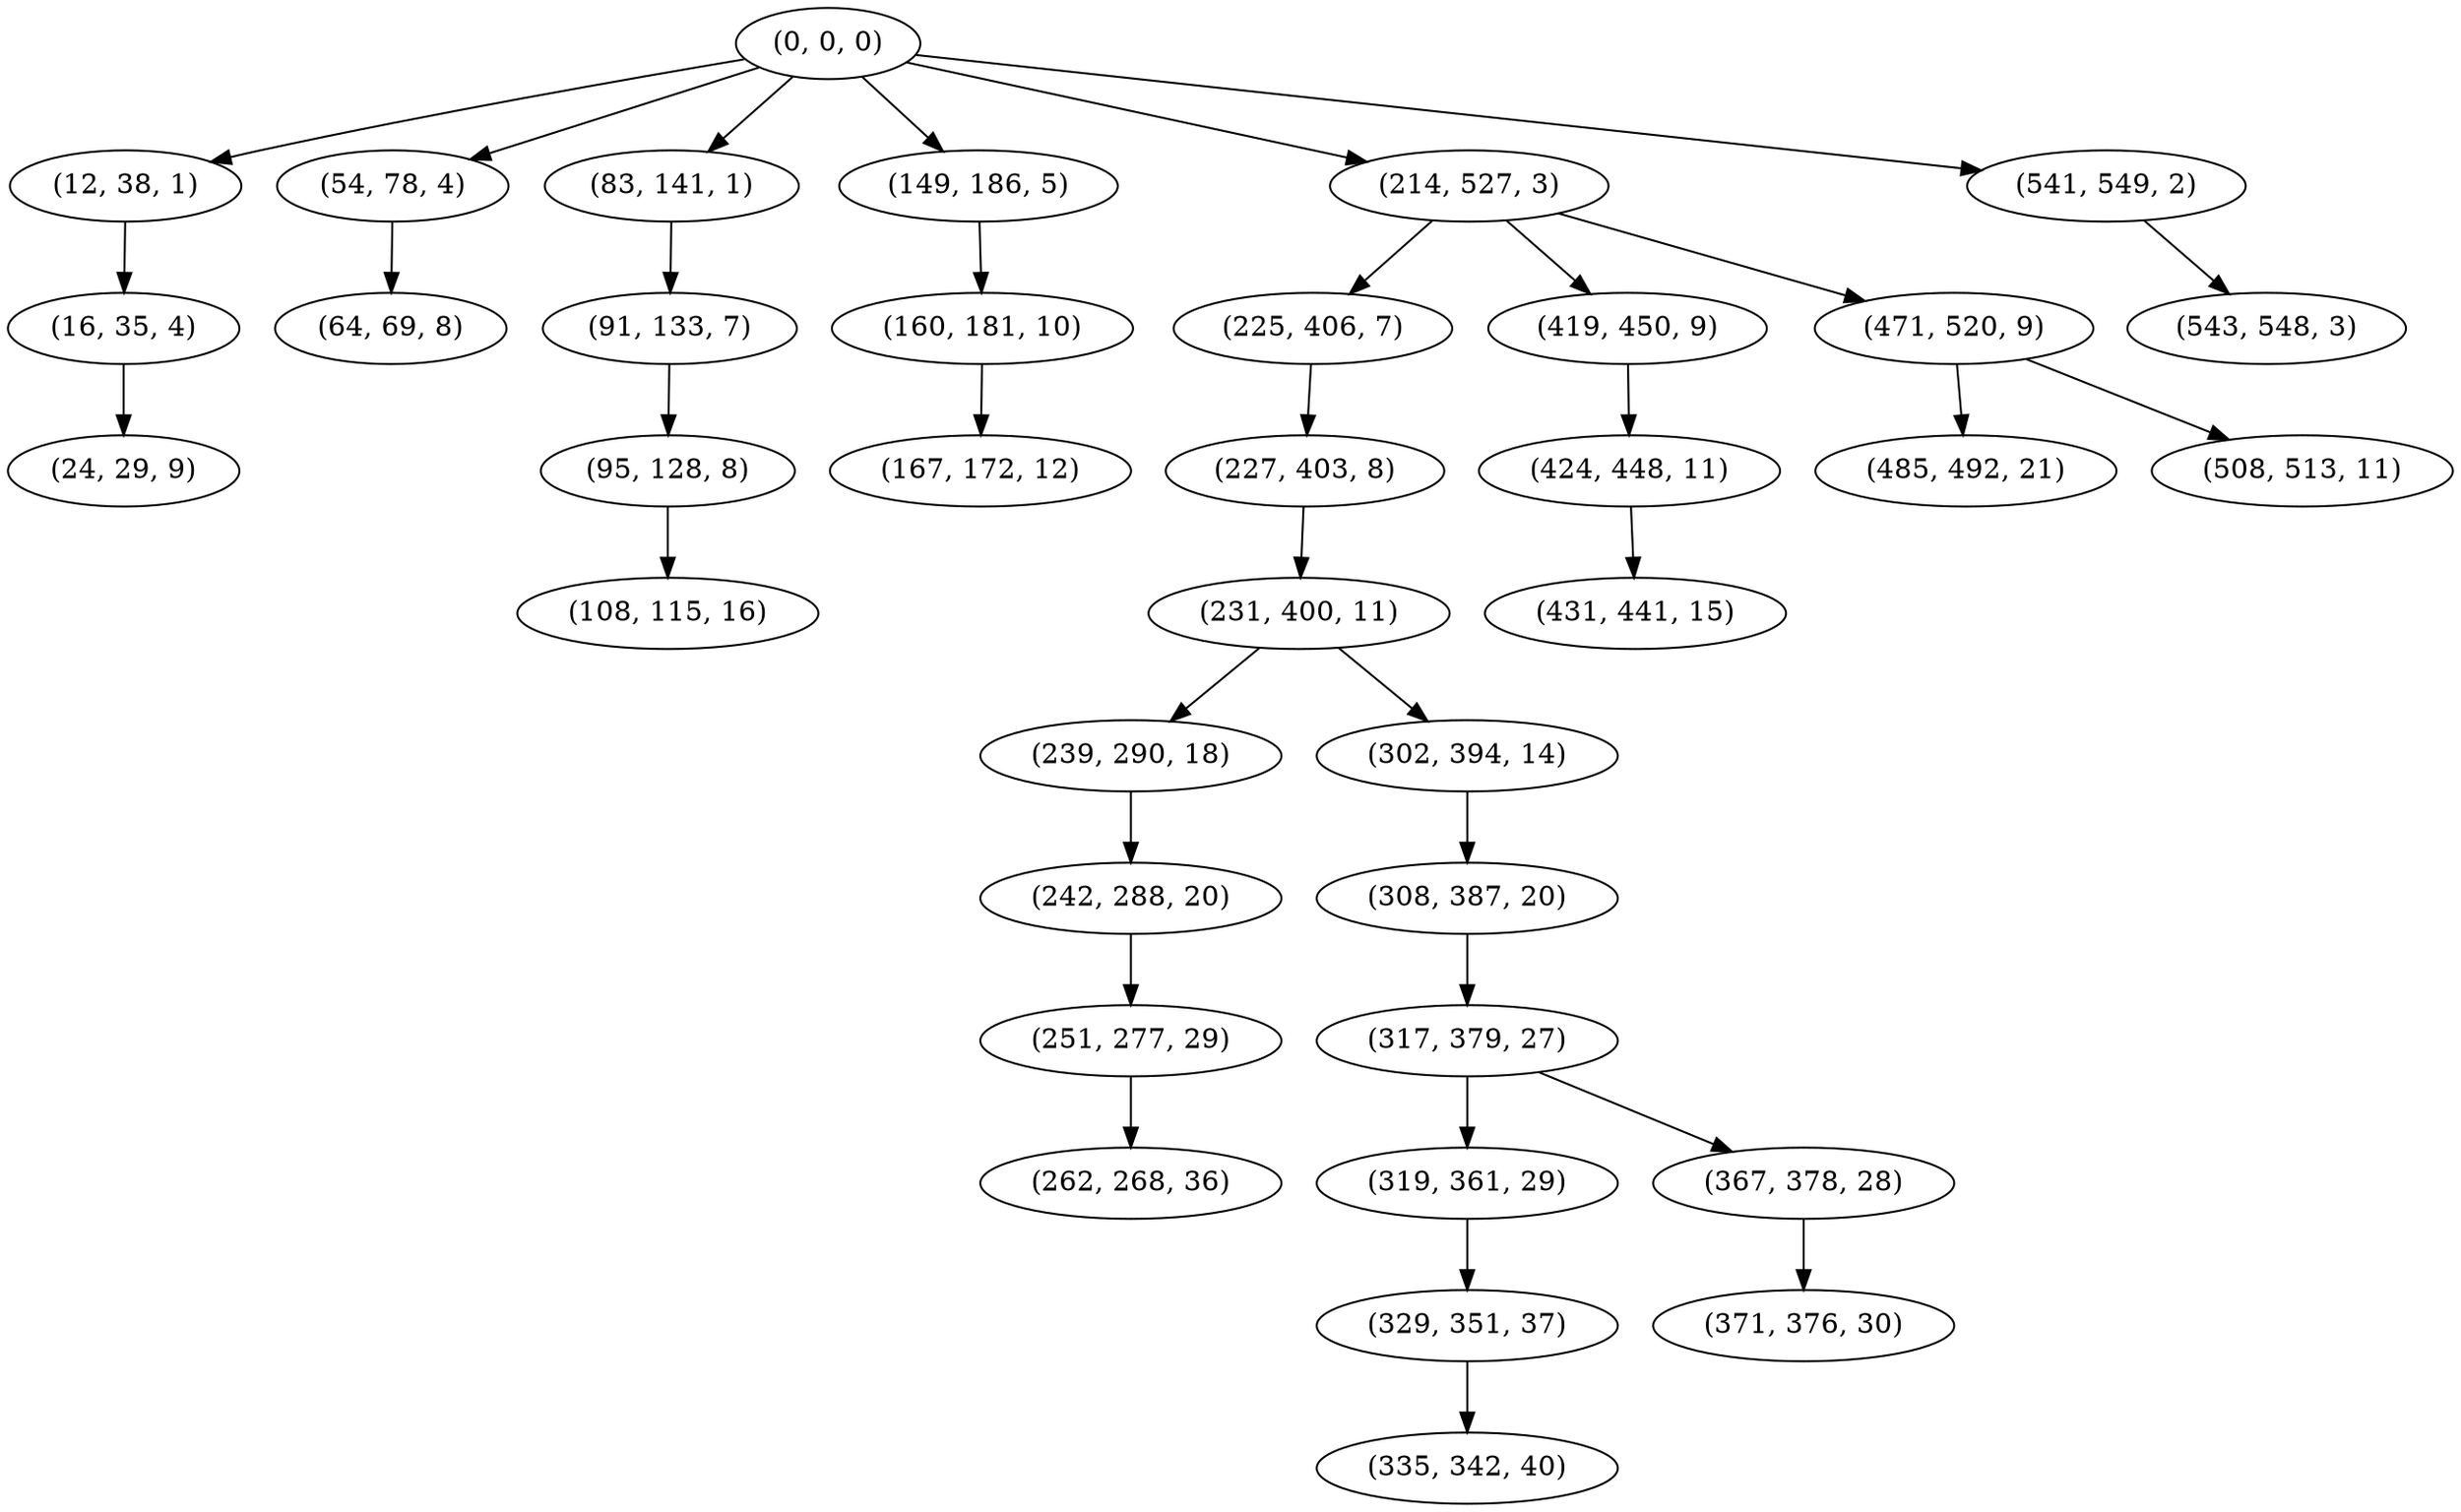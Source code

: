 digraph tree {
    "(0, 0, 0)";
    "(12, 38, 1)";
    "(16, 35, 4)";
    "(24, 29, 9)";
    "(54, 78, 4)";
    "(64, 69, 8)";
    "(83, 141, 1)";
    "(91, 133, 7)";
    "(95, 128, 8)";
    "(108, 115, 16)";
    "(149, 186, 5)";
    "(160, 181, 10)";
    "(167, 172, 12)";
    "(214, 527, 3)";
    "(225, 406, 7)";
    "(227, 403, 8)";
    "(231, 400, 11)";
    "(239, 290, 18)";
    "(242, 288, 20)";
    "(251, 277, 29)";
    "(262, 268, 36)";
    "(302, 394, 14)";
    "(308, 387, 20)";
    "(317, 379, 27)";
    "(319, 361, 29)";
    "(329, 351, 37)";
    "(335, 342, 40)";
    "(367, 378, 28)";
    "(371, 376, 30)";
    "(419, 450, 9)";
    "(424, 448, 11)";
    "(431, 441, 15)";
    "(471, 520, 9)";
    "(485, 492, 21)";
    "(508, 513, 11)";
    "(541, 549, 2)";
    "(543, 548, 3)";
    "(0, 0, 0)" -> "(12, 38, 1)";
    "(0, 0, 0)" -> "(54, 78, 4)";
    "(0, 0, 0)" -> "(83, 141, 1)";
    "(0, 0, 0)" -> "(149, 186, 5)";
    "(0, 0, 0)" -> "(214, 527, 3)";
    "(0, 0, 0)" -> "(541, 549, 2)";
    "(12, 38, 1)" -> "(16, 35, 4)";
    "(16, 35, 4)" -> "(24, 29, 9)";
    "(54, 78, 4)" -> "(64, 69, 8)";
    "(83, 141, 1)" -> "(91, 133, 7)";
    "(91, 133, 7)" -> "(95, 128, 8)";
    "(95, 128, 8)" -> "(108, 115, 16)";
    "(149, 186, 5)" -> "(160, 181, 10)";
    "(160, 181, 10)" -> "(167, 172, 12)";
    "(214, 527, 3)" -> "(225, 406, 7)";
    "(214, 527, 3)" -> "(419, 450, 9)";
    "(214, 527, 3)" -> "(471, 520, 9)";
    "(225, 406, 7)" -> "(227, 403, 8)";
    "(227, 403, 8)" -> "(231, 400, 11)";
    "(231, 400, 11)" -> "(239, 290, 18)";
    "(231, 400, 11)" -> "(302, 394, 14)";
    "(239, 290, 18)" -> "(242, 288, 20)";
    "(242, 288, 20)" -> "(251, 277, 29)";
    "(251, 277, 29)" -> "(262, 268, 36)";
    "(302, 394, 14)" -> "(308, 387, 20)";
    "(308, 387, 20)" -> "(317, 379, 27)";
    "(317, 379, 27)" -> "(319, 361, 29)";
    "(317, 379, 27)" -> "(367, 378, 28)";
    "(319, 361, 29)" -> "(329, 351, 37)";
    "(329, 351, 37)" -> "(335, 342, 40)";
    "(367, 378, 28)" -> "(371, 376, 30)";
    "(419, 450, 9)" -> "(424, 448, 11)";
    "(424, 448, 11)" -> "(431, 441, 15)";
    "(471, 520, 9)" -> "(485, 492, 21)";
    "(471, 520, 9)" -> "(508, 513, 11)";
    "(541, 549, 2)" -> "(543, 548, 3)";
}
